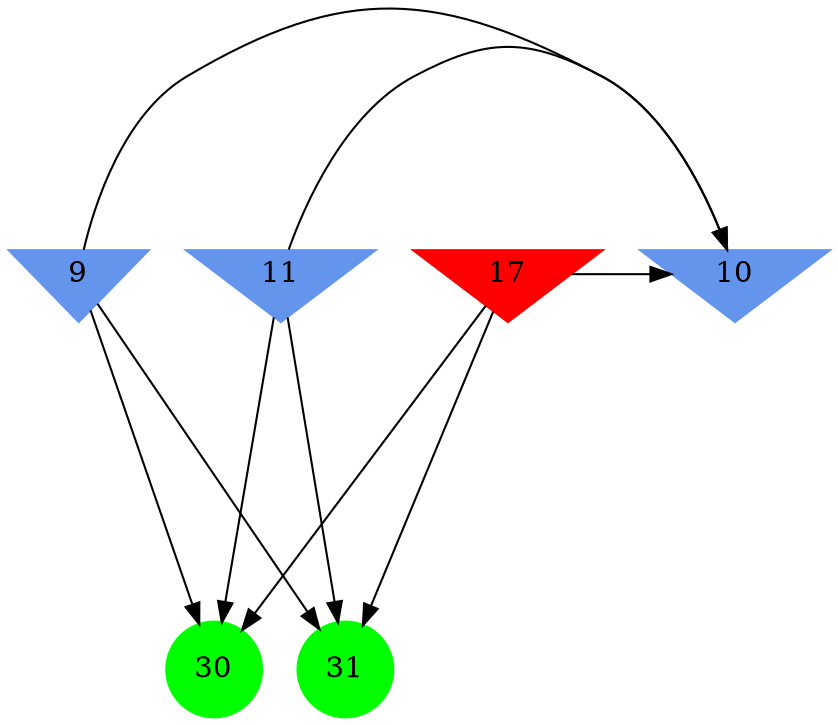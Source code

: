 digraph brain {
	ranksep=2.0;
	9 [shape=invtriangle,style=filled,color=cornflowerblue];
	10 [shape=invtriangle,style=filled,color=cornflowerblue];
	11 [shape=invtriangle,style=filled,color=cornflowerblue];
	17 [shape=invtriangle,style=filled,color=red];
	30 [shape=circle,style=filled,color=green];
	31 [shape=circle,style=filled,color=green];
	17	->	10;
	17	->	31;
	17	->	30;
	11	->	10;
	11	->	31;
	11	->	30;
	9	->	10;
	9	->	31;
	9	->	30;
	{ rank=same; 9; 10; 11; 17; }
	{ rank=same; }
	{ rank=same; 30; 31; }
}
